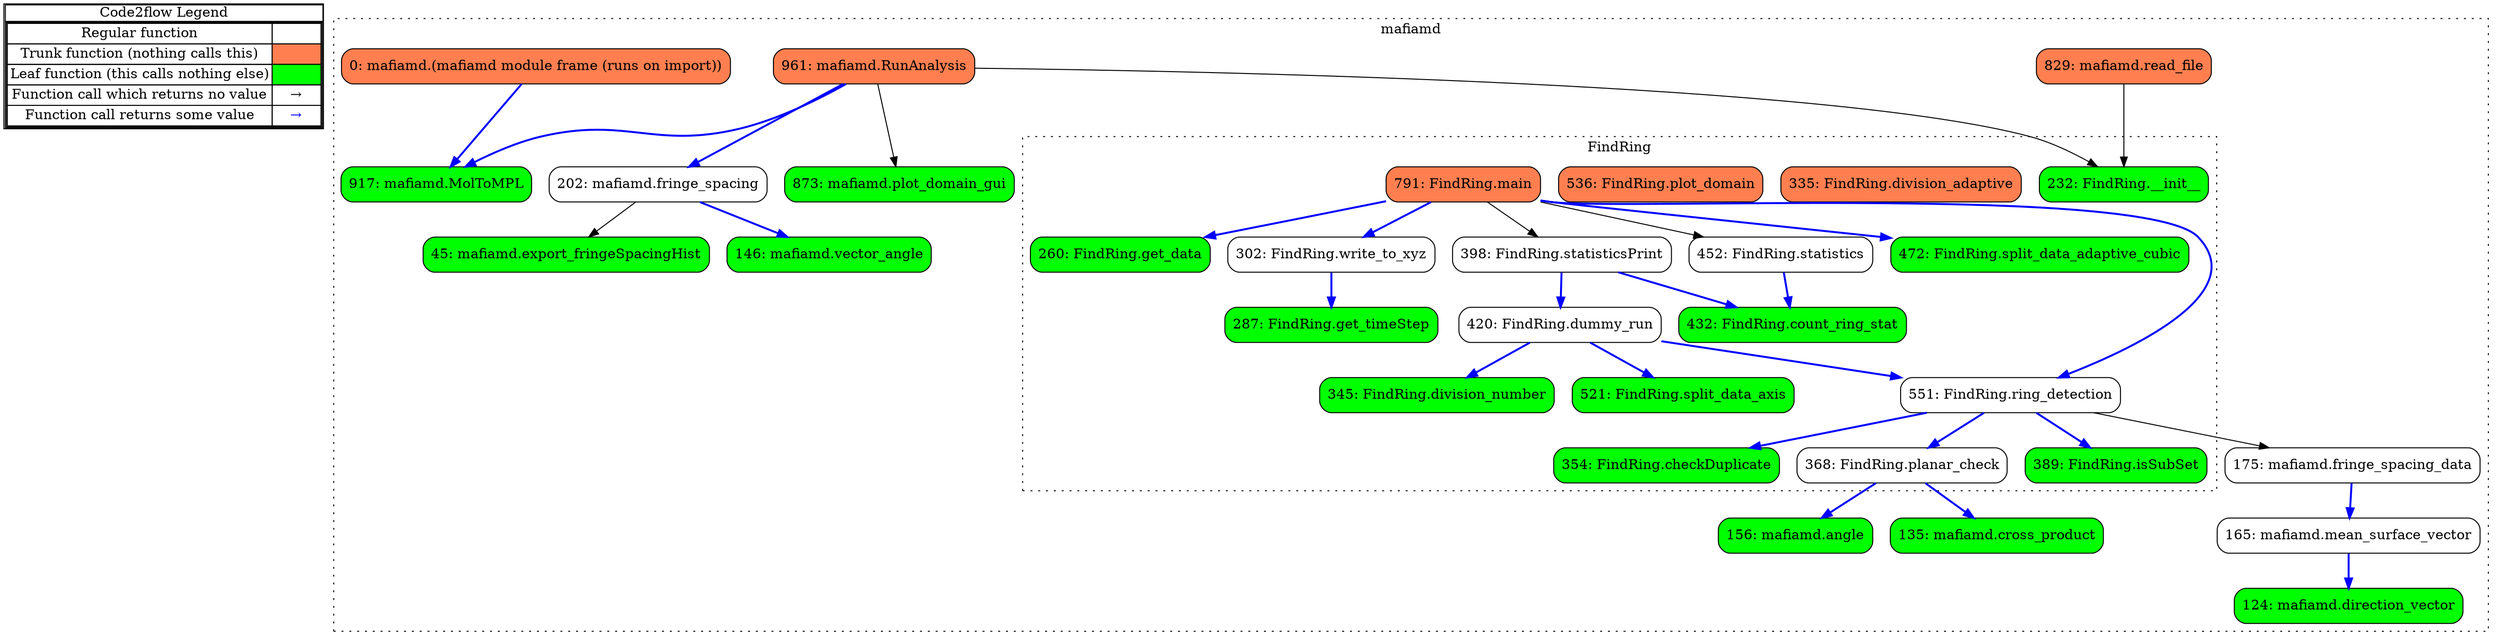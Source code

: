 digraph G {
concentrate = true;
			subgraph legend{
			rank = min;
			label = "legend";
			Legend [shape=none, margin=0, label = <
				<table cellspacing="0" cellpadding="0" border="1"><tr><td>Code2flow Legend</td></tr><tr><td>
				<table cellspacing="0">
				<tr><td>Regular function</td><td width="50px"></td></tr>
				<tr><td>Trunk function (nothing calls this)</td><td bgcolor='coral'></td></tr>
				<tr><td>Leaf function (this calls nothing else)</td><td bgcolor='green'></td></tr>
				<tr><td>Function call which returns no value</td><td>&#8594;</td></tr>
				<tr><td>Function call returns some value</td><td><font color='blue'>&#8594;</font></td></tr>
				</table></td></tr></table>
				>];}node1 [splines=ortho shape = "rect" style = "rounded,filled" fillcolor = "green" label = "45: mafiamd.export_fringeSpacingHist" ];
node2 [splines=ortho shape = "rect" style = "rounded,filled" fillcolor = "green" label = "124: mafiamd.direction_vector" ];
node3 [splines=ortho shape = "rect" style = "rounded,filled" fillcolor = "green" label = "135: mafiamd.cross_product" ];
node5 [splines=ortho shape = "rect" style = "rounded,filled" fillcolor = "green" label = "146: mafiamd.vector_angle" ];
node6 [splines=ortho shape = "rect" style = "rounded,filled" fillcolor = "green" label = "156: mafiamd.angle" ];
node7 [splines=ortho shape = "rect" style = "rounded" label = "165: mafiamd.mean_surface_vector" ];
node8 [splines=ortho shape = "rect" style = "rounded" label = "175: mafiamd.fringe_spacing_data" ];
node9 [splines=ortho shape = "rect" style = "rounded" label = "202: mafiamd.fringe_spacing" ];
node10 [splines=ortho shape = "rect" style = "rounded,filled" fillcolor = "coral" label = "829: mafiamd.read_file" ];
node11 [splines=ortho shape = "rect" style = "rounded,filled" fillcolor = "green" label = "873: mafiamd.plot_domain_gui" ];
node12 [splines=ortho shape = "rect" style = "rounded,filled" fillcolor = "green" label = "917: mafiamd.MolToMPL" ];
node13 [splines=ortho shape = "rect" style = "rounded,filled" fillcolor = "coral" label = "961: mafiamd.RunAnalysis" ];
node38 [splines=ortho shape = "rect" style = "rounded,filled" fillcolor = "coral" label = "0: mafiamd.(mafiamd module frame (runs on import))" ];
node20 [splines=ortho shape = "rect" style = "rounded,filled" fillcolor = "green" label = "232: FindRing.__init__" ];
node21 [splines=ortho shape = "rect" style = "rounded,filled" fillcolor = "green" label = "260: FindRing.get_data" ];
node22 [splines=ortho shape = "rect" style = "rounded,filled" fillcolor = "green" label = "287: FindRing.get_timeStep" ];
node23 [splines=ortho shape = "rect" style = "rounded" label = "302: FindRing.write_to_xyz" ];
node24 [splines=ortho shape = "rect" style = "rounded,filled" fillcolor = "coral" label = "335: FindRing.division_adaptive" ];
node25 [splines=ortho shape = "rect" style = "rounded,filled" fillcolor = "green" label = "345: FindRing.division_number" ];
node26 [splines=ortho shape = "rect" style = "rounded,filled" fillcolor = "green" label = "354: FindRing.checkDuplicate" ];
node27 [splines=ortho shape = "rect" style = "rounded" label = "368: FindRing.planar_check" ];
node28 [splines=ortho shape = "rect" style = "rounded,filled" fillcolor = "green" label = "389: FindRing.isSubSet" ];
node29 [splines=ortho shape = "rect" style = "rounded" label = "398: FindRing.statisticsPrint" ];
node30 [splines=ortho shape = "rect" style = "rounded" label = "420: FindRing.dummy_run" ];
node31 [splines=ortho shape = "rect" style = "rounded,filled" fillcolor = "green" label = "432: FindRing.count_ring_stat" ];
node32 [splines=ortho shape = "rect" style = "rounded" label = "452: FindRing.statistics" ];
node33 [splines=ortho shape = "rect" style = "rounded,filled" fillcolor = "green" label = "472: FindRing.split_data_adaptive_cubic" ];
node34 [splines=ortho shape = "rect" style = "rounded,filled" fillcolor = "green" label = "521: FindRing.split_data_axis" ];
node35 [splines=ortho shape = "rect" style = "rounded,filled" fillcolor = "coral" label = "536: FindRing.plot_domain" ];
node36 [splines=ortho shape = "rect" style = "rounded" label = "551: FindRing.ring_detection" ];
node37 [splines=ortho shape = "rect" style = "rounded,filled" fillcolor = "coral" label = "791: FindRing.main" ];
node7 -> node2 [color="blue" penwidth="2"];
node8 -> node7 [color="blue" penwidth="2"];
node9 -> node1;
node9 -> node5 [color="blue" penwidth="2"];
node10 -> node20;
node13 -> node9 [color="blue" penwidth="2"];
node13 -> node11;
node13 -> node12 [color="blue" penwidth="2"];
node13 -> node20;
node38 -> node12 [color="blue" penwidth="2"];
node23 -> node22 [color="blue" penwidth="2"];
node27 -> node3 [color="blue" penwidth="2"];
node27 -> node6 [color="blue" penwidth="2"];
node29 -> node30 [color="blue" penwidth="2"];
node29 -> node31 [color="blue" penwidth="2"];
node30 -> node25 [color="blue" penwidth="2"];
node30 -> node34 [color="blue" penwidth="2"];
node30 -> node36 [color="blue" penwidth="2"];
node32 -> node31 [color="blue" penwidth="2"];
node36 -> node8;
node36 -> node26 [color="blue" penwidth="2"];
node36 -> node27 [color="blue" penwidth="2"];
node36 -> node28 [color="blue" penwidth="2"];
node37 -> node21 [color="blue" penwidth="2"];
node37 -> node23 [color="blue" penwidth="2"];
node37 -> node29;
node37 -> node32;
node37 -> node33 [color="blue" penwidth="2"];
node37 -> node36 [color="blue" penwidth="2"];
subgraph clustermafiamd0{
node1 node2 node3 node5 node6 node7 node8 node9 node10 node11 node12 node13 node38 node20 node21 node22 node23 node24 node25 node26 node27 node28 node29 node30 node31 node32 node33 node34 node35 node36 node37 ;
label="mafiamd";
style=filled;
color=black;
graph[style=dotted];
subgraph clusterFindRing19{
node20 node21 node22 node23 node24 node25 node26 node27 node28 node29 node30 node31 node32 node33 node34 node35 node36 node37 ;
label="FindRing";
style=filled;
color=black;
graph[style=dotted];
}};
}